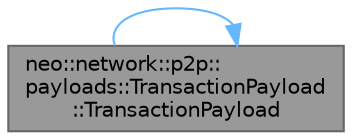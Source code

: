 digraph "neo::network::p2p::payloads::TransactionPayload::TransactionPayload"
{
 // LATEX_PDF_SIZE
  bgcolor="transparent";
  edge [fontname=Helvetica,fontsize=10,labelfontname=Helvetica,labelfontsize=10];
  node [fontname=Helvetica,fontsize=10,shape=box,height=0.2,width=0.4];
  rankdir="LR";
  Node1 [id="Node000001",label="neo::network::p2p::\lpayloads::TransactionPayload\l::TransactionPayload",height=0.2,width=0.4,color="gray40", fillcolor="grey60", style="filled", fontcolor="black",tooltip="Constructs an empty TransactionPayload."];
  Node1 -> Node1 [id="edge1_Node000001_Node000001",color="steelblue1",style="solid",tooltip=" "];
}
